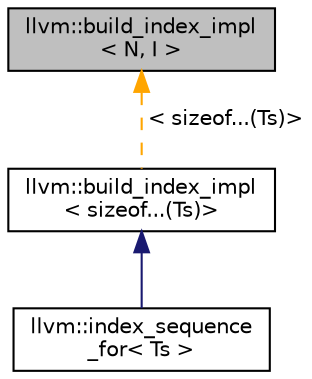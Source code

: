 digraph "llvm::build_index_impl&lt; N, I &gt;"
{
 // LATEX_PDF_SIZE
  bgcolor="transparent";
  edge [fontname="Helvetica",fontsize="10",labelfontname="Helvetica",labelfontsize="10"];
  node [fontname="Helvetica",fontsize="10",shape="box"];
  Node1 [label="llvm::build_index_impl\l\< N, I \>",height=0.2,width=0.4,color="black", fillcolor="grey75", style="filled", fontcolor="black",tooltip=" "];
  Node1 -> Node2 [dir="back",color="orange",fontsize="10",style="dashed",label=" \< sizeof...(Ts)\>" ,fontname="Helvetica"];
  Node2 [label="llvm::build_index_impl\l\< sizeof...(Ts)\>",height=0.2,width=0.4,color="black",URL="$structllvm_1_1build__index__impl.html",tooltip=" "];
  Node2 -> Node3 [dir="back",color="midnightblue",fontsize="10",style="solid",fontname="Helvetica"];
  Node3 [label="llvm::index_sequence\l_for\< Ts \>",height=0.2,width=0.4,color="black",URL="$structllvm_1_1index__sequence__for.html",tooltip="Creates a compile-time integer sequence for a parameter pack."];
}
